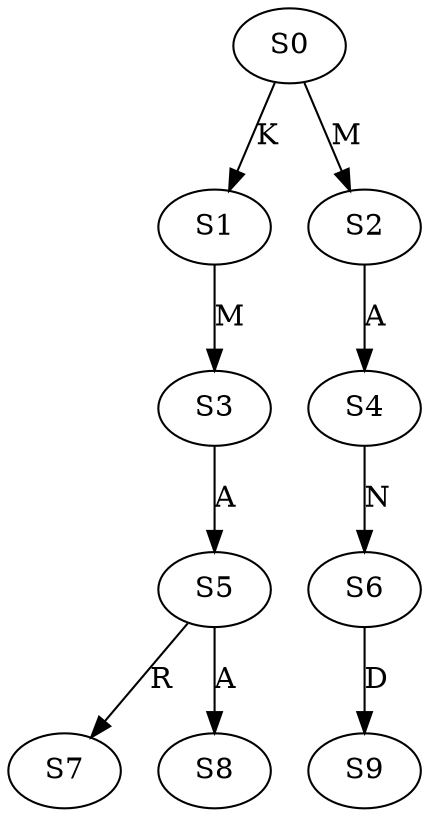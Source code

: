 strict digraph  {
	S0 -> S1 [ label = K ];
	S0 -> S2 [ label = M ];
	S1 -> S3 [ label = M ];
	S2 -> S4 [ label = A ];
	S3 -> S5 [ label = A ];
	S4 -> S6 [ label = N ];
	S5 -> S7 [ label = R ];
	S5 -> S8 [ label = A ];
	S6 -> S9 [ label = D ];
}

